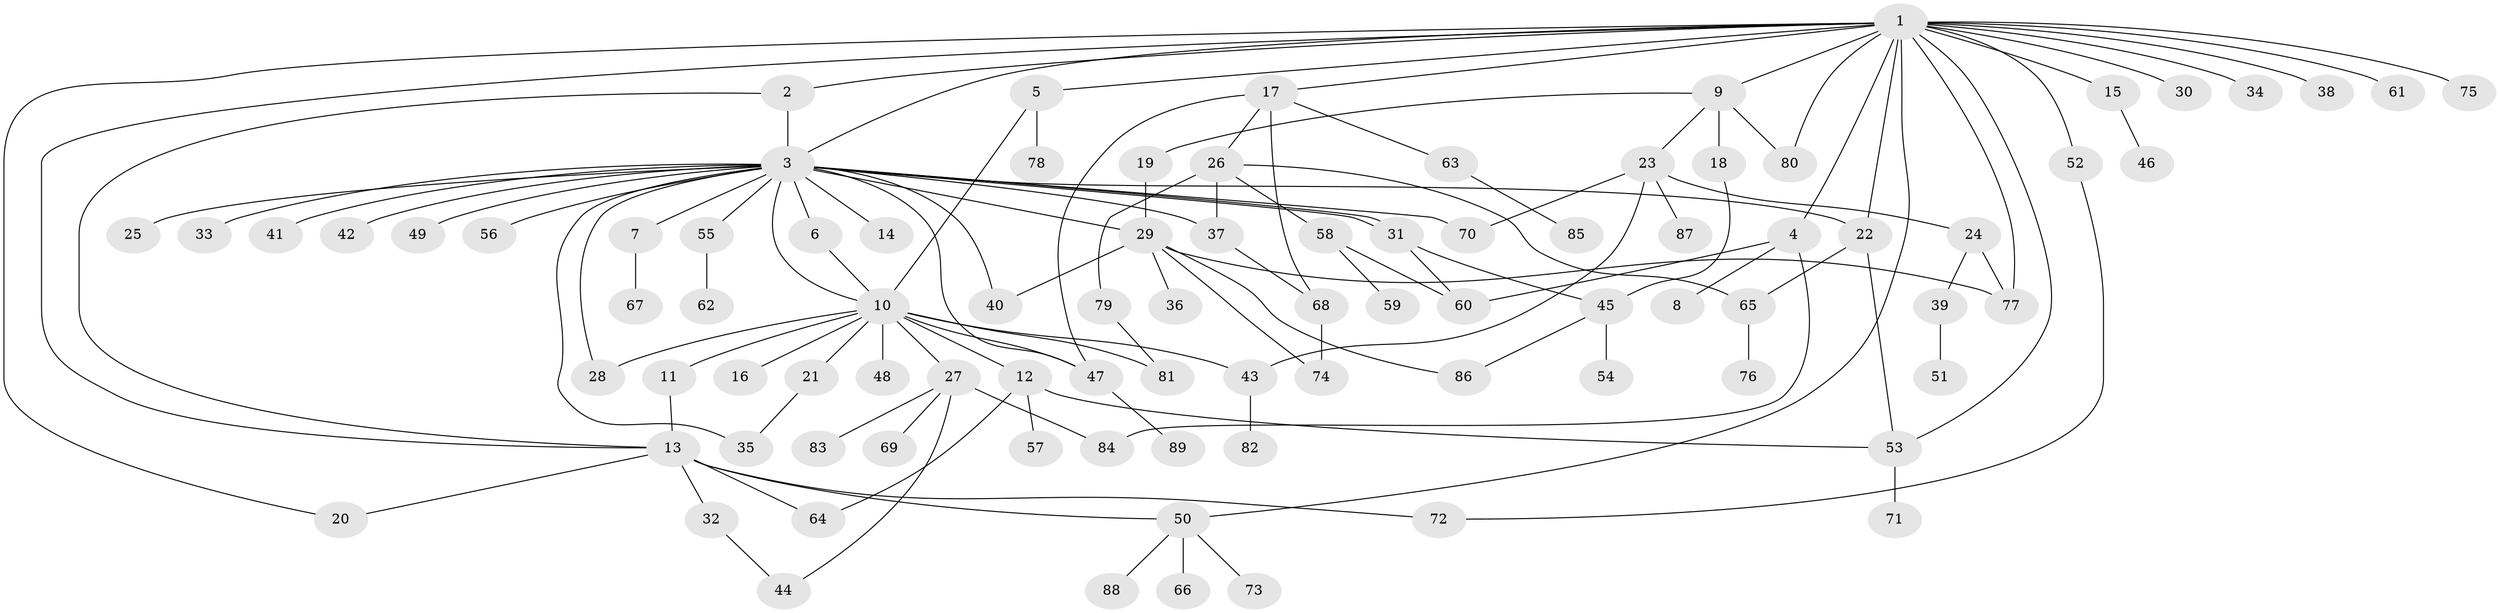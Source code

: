 // coarse degree distribution, {1: 0.9230769230769231, 10: 0.038461538461538464, 16: 0.038461538461538464}
// Generated by graph-tools (version 1.1) at 2025/51/03/04/25 21:51:41]
// undirected, 89 vertices, 123 edges
graph export_dot {
graph [start="1"]
  node [color=gray90,style=filled];
  1;
  2;
  3;
  4;
  5;
  6;
  7;
  8;
  9;
  10;
  11;
  12;
  13;
  14;
  15;
  16;
  17;
  18;
  19;
  20;
  21;
  22;
  23;
  24;
  25;
  26;
  27;
  28;
  29;
  30;
  31;
  32;
  33;
  34;
  35;
  36;
  37;
  38;
  39;
  40;
  41;
  42;
  43;
  44;
  45;
  46;
  47;
  48;
  49;
  50;
  51;
  52;
  53;
  54;
  55;
  56;
  57;
  58;
  59;
  60;
  61;
  62;
  63;
  64;
  65;
  66;
  67;
  68;
  69;
  70;
  71;
  72;
  73;
  74;
  75;
  76;
  77;
  78;
  79;
  80;
  81;
  82;
  83;
  84;
  85;
  86;
  87;
  88;
  89;
  1 -- 2;
  1 -- 3;
  1 -- 4;
  1 -- 5;
  1 -- 9;
  1 -- 13;
  1 -- 15;
  1 -- 17;
  1 -- 20;
  1 -- 22;
  1 -- 30;
  1 -- 34;
  1 -- 38;
  1 -- 50;
  1 -- 52;
  1 -- 53;
  1 -- 61;
  1 -- 75;
  1 -- 77;
  1 -- 80;
  2 -- 3;
  2 -- 13;
  3 -- 6;
  3 -- 7;
  3 -- 10;
  3 -- 14;
  3 -- 22;
  3 -- 25;
  3 -- 28;
  3 -- 29;
  3 -- 31;
  3 -- 31;
  3 -- 33;
  3 -- 35;
  3 -- 37;
  3 -- 40;
  3 -- 41;
  3 -- 42;
  3 -- 47;
  3 -- 49;
  3 -- 55;
  3 -- 56;
  3 -- 70;
  4 -- 8;
  4 -- 60;
  4 -- 84;
  5 -- 10;
  5 -- 78;
  6 -- 10;
  7 -- 67;
  9 -- 18;
  9 -- 19;
  9 -- 23;
  9 -- 80;
  10 -- 11;
  10 -- 12;
  10 -- 16;
  10 -- 21;
  10 -- 27;
  10 -- 28;
  10 -- 43;
  10 -- 47;
  10 -- 48;
  10 -- 81;
  11 -- 13;
  12 -- 53;
  12 -- 57;
  12 -- 64;
  13 -- 20;
  13 -- 32;
  13 -- 50;
  13 -- 64;
  13 -- 72;
  15 -- 46;
  17 -- 26;
  17 -- 47;
  17 -- 63;
  17 -- 68;
  18 -- 45;
  19 -- 29;
  21 -- 35;
  22 -- 53;
  22 -- 65;
  23 -- 24;
  23 -- 43;
  23 -- 70;
  23 -- 87;
  24 -- 39;
  24 -- 77;
  26 -- 37;
  26 -- 58;
  26 -- 65;
  26 -- 79;
  27 -- 44;
  27 -- 69;
  27 -- 83;
  27 -- 84;
  29 -- 36;
  29 -- 40;
  29 -- 74;
  29 -- 77;
  29 -- 86;
  31 -- 45;
  31 -- 60;
  32 -- 44;
  37 -- 68;
  39 -- 51;
  43 -- 82;
  45 -- 54;
  45 -- 86;
  47 -- 89;
  50 -- 66;
  50 -- 73;
  50 -- 88;
  52 -- 72;
  53 -- 71;
  55 -- 62;
  58 -- 59;
  58 -- 60;
  63 -- 85;
  65 -- 76;
  68 -- 74;
  79 -- 81;
}
